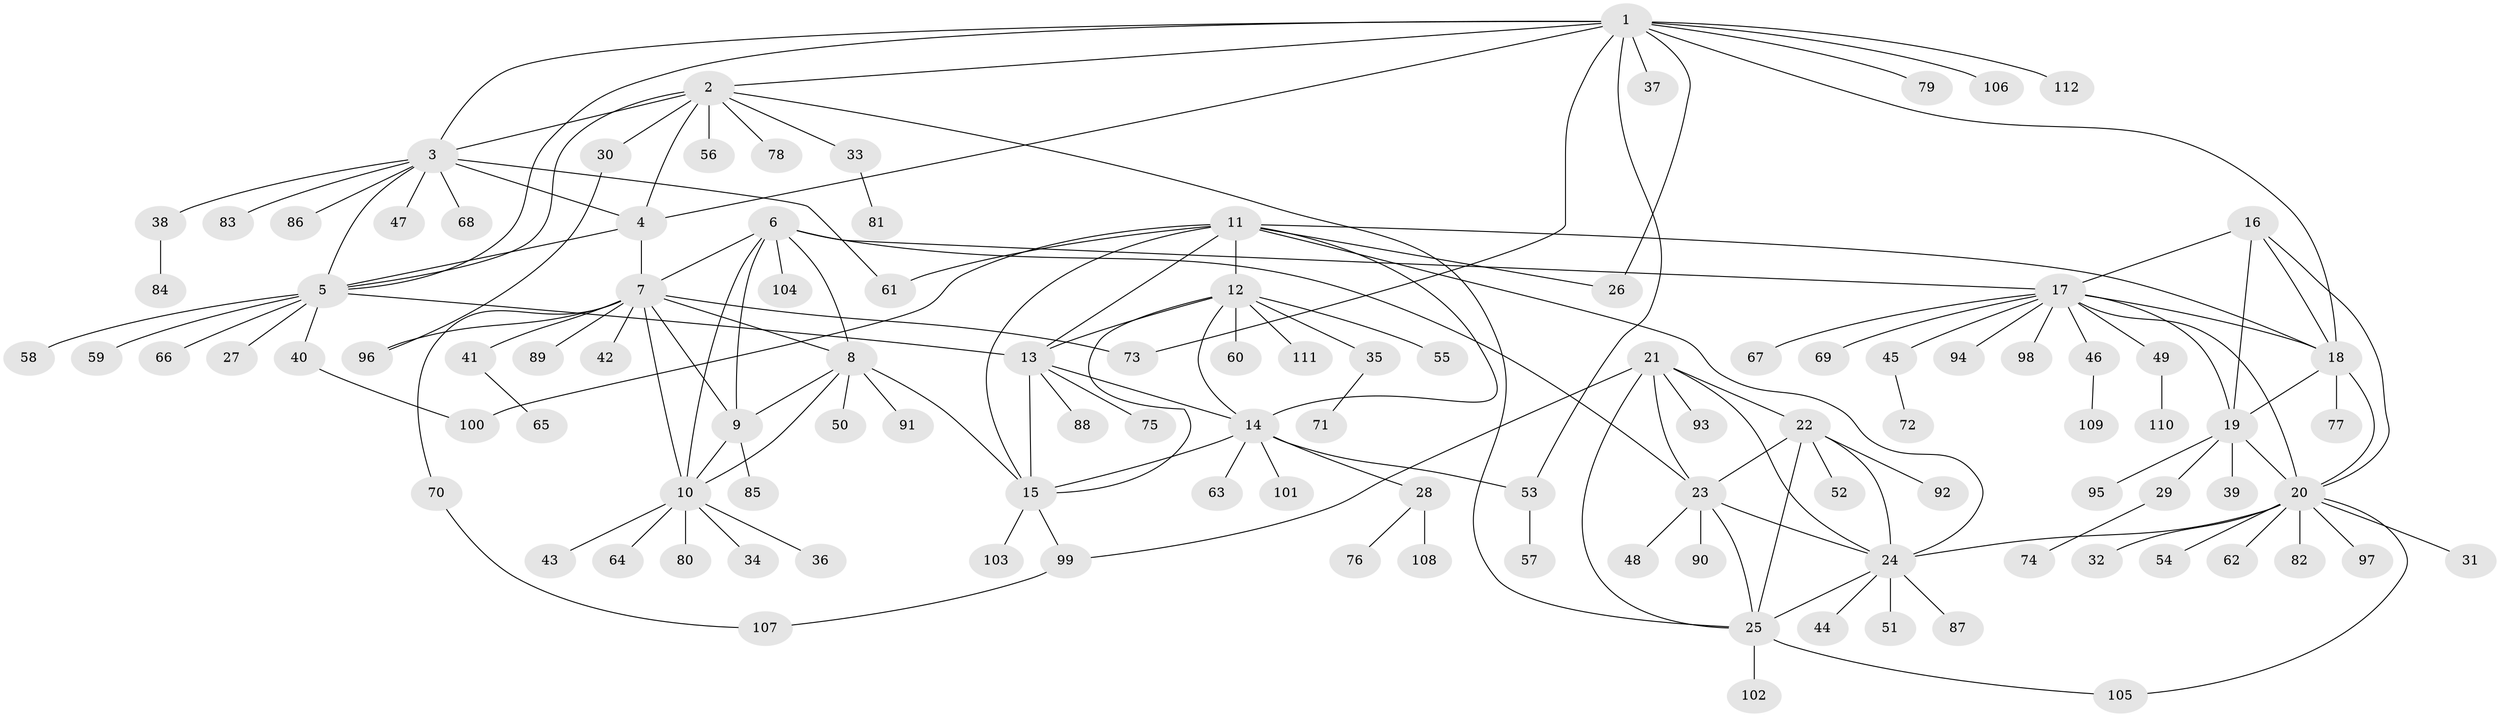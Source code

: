 // Generated by graph-tools (version 1.1) at 2025/16/03/09/25 04:16:01]
// undirected, 112 vertices, 156 edges
graph export_dot {
graph [start="1"]
  node [color=gray90,style=filled];
  1;
  2;
  3;
  4;
  5;
  6;
  7;
  8;
  9;
  10;
  11;
  12;
  13;
  14;
  15;
  16;
  17;
  18;
  19;
  20;
  21;
  22;
  23;
  24;
  25;
  26;
  27;
  28;
  29;
  30;
  31;
  32;
  33;
  34;
  35;
  36;
  37;
  38;
  39;
  40;
  41;
  42;
  43;
  44;
  45;
  46;
  47;
  48;
  49;
  50;
  51;
  52;
  53;
  54;
  55;
  56;
  57;
  58;
  59;
  60;
  61;
  62;
  63;
  64;
  65;
  66;
  67;
  68;
  69;
  70;
  71;
  72;
  73;
  74;
  75;
  76;
  77;
  78;
  79;
  80;
  81;
  82;
  83;
  84;
  85;
  86;
  87;
  88;
  89;
  90;
  91;
  92;
  93;
  94;
  95;
  96;
  97;
  98;
  99;
  100;
  101;
  102;
  103;
  104;
  105;
  106;
  107;
  108;
  109;
  110;
  111;
  112;
  1 -- 2;
  1 -- 3;
  1 -- 4;
  1 -- 5;
  1 -- 18;
  1 -- 26;
  1 -- 37;
  1 -- 53;
  1 -- 73;
  1 -- 79;
  1 -- 106;
  1 -- 112;
  2 -- 3;
  2 -- 4;
  2 -- 5;
  2 -- 25;
  2 -- 30;
  2 -- 33;
  2 -- 56;
  2 -- 78;
  3 -- 4;
  3 -- 5;
  3 -- 38;
  3 -- 47;
  3 -- 61;
  3 -- 68;
  3 -- 83;
  3 -- 86;
  4 -- 5;
  4 -- 7;
  5 -- 13;
  5 -- 27;
  5 -- 40;
  5 -- 58;
  5 -- 59;
  5 -- 66;
  6 -- 7;
  6 -- 8;
  6 -- 9;
  6 -- 10;
  6 -- 17;
  6 -- 23;
  6 -- 104;
  7 -- 8;
  7 -- 9;
  7 -- 10;
  7 -- 41;
  7 -- 42;
  7 -- 70;
  7 -- 73;
  7 -- 89;
  7 -- 96;
  8 -- 9;
  8 -- 10;
  8 -- 15;
  8 -- 50;
  8 -- 91;
  9 -- 10;
  9 -- 85;
  10 -- 34;
  10 -- 36;
  10 -- 43;
  10 -- 64;
  10 -- 80;
  11 -- 12;
  11 -- 13;
  11 -- 14;
  11 -- 15;
  11 -- 18;
  11 -- 24;
  11 -- 26;
  11 -- 61;
  11 -- 100;
  12 -- 13;
  12 -- 14;
  12 -- 15;
  12 -- 35;
  12 -- 55;
  12 -- 60;
  12 -- 111;
  13 -- 14;
  13 -- 15;
  13 -- 75;
  13 -- 88;
  14 -- 15;
  14 -- 28;
  14 -- 53;
  14 -- 63;
  14 -- 101;
  15 -- 99;
  15 -- 103;
  16 -- 17;
  16 -- 18;
  16 -- 19;
  16 -- 20;
  17 -- 18;
  17 -- 19;
  17 -- 20;
  17 -- 45;
  17 -- 46;
  17 -- 49;
  17 -- 67;
  17 -- 69;
  17 -- 94;
  17 -- 98;
  18 -- 19;
  18 -- 20;
  18 -- 77;
  19 -- 20;
  19 -- 29;
  19 -- 39;
  19 -- 95;
  20 -- 24;
  20 -- 31;
  20 -- 32;
  20 -- 54;
  20 -- 62;
  20 -- 82;
  20 -- 97;
  20 -- 105;
  21 -- 22;
  21 -- 23;
  21 -- 24;
  21 -- 25;
  21 -- 93;
  21 -- 99;
  22 -- 23;
  22 -- 24;
  22 -- 25;
  22 -- 52;
  22 -- 92;
  23 -- 24;
  23 -- 25;
  23 -- 48;
  23 -- 90;
  24 -- 25;
  24 -- 44;
  24 -- 51;
  24 -- 87;
  25 -- 102;
  25 -- 105;
  28 -- 76;
  28 -- 108;
  29 -- 74;
  30 -- 96;
  33 -- 81;
  35 -- 71;
  38 -- 84;
  40 -- 100;
  41 -- 65;
  45 -- 72;
  46 -- 109;
  49 -- 110;
  53 -- 57;
  70 -- 107;
  99 -- 107;
}
